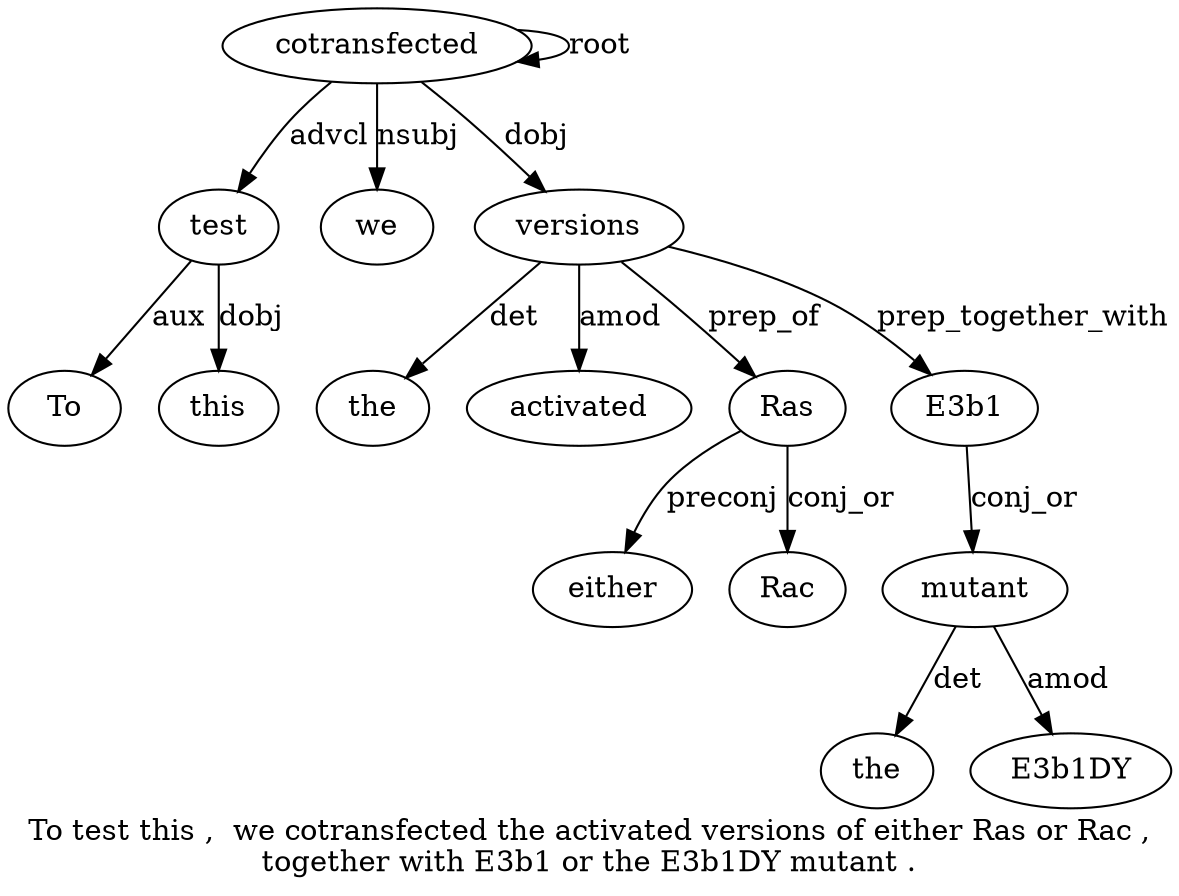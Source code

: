 digraph "To test this ,  we cotransfected the activated versions of either Ras or Rac ,  together with E3b1 or the E3b1DY mutant ." {
label="To test this ,  we cotransfected the activated versions of either Ras or Rac ,
together with E3b1 or the E3b1DY mutant .";
test2 [style=filled, fillcolor=white, label=test];
To1 [style=filled, fillcolor=white, label=To];
test2 -> To1  [label=aux];
cotransfected6 [style=filled, fillcolor=white, label=cotransfected];
cotransfected6 -> test2  [label=advcl];
this3 [style=filled, fillcolor=white, label=this];
test2 -> this3  [label=dobj];
we5 [style=filled, fillcolor=white, label=we];
cotransfected6 -> we5  [label=nsubj];
cotransfected6 -> cotransfected6  [label=root];
versions9 [style=filled, fillcolor=white, label=versions];
the7 [style=filled, fillcolor=white, label=the];
versions9 -> the7  [label=det];
activated8 [style=filled, fillcolor=white, label=activated];
versions9 -> activated8  [label=amod];
cotransfected6 -> versions9  [label=dobj];
Ras12 [style=filled, fillcolor=white, label=Ras];
either11 [style=filled, fillcolor=white, label=either];
Ras12 -> either11  [label=preconj];
versions9 -> Ras12  [label=prep_of];
Rac14 [style=filled, fillcolor=white, label=Rac];
Ras12 -> Rac14  [label=conj_or];
E3b118 [style=filled, fillcolor=white, label=E3b1];
versions9 -> E3b118  [label=prep_together_with];
mutant22 [style=filled, fillcolor=white, label=mutant];
the20 [style=filled, fillcolor=white, label=the];
mutant22 -> the20  [label=det];
E3b1DY2 [style=filled, fillcolor=white, label=E3b1DY];
mutant22 -> E3b1DY2  [label=amod];
E3b118 -> mutant22  [label=conj_or];
}
